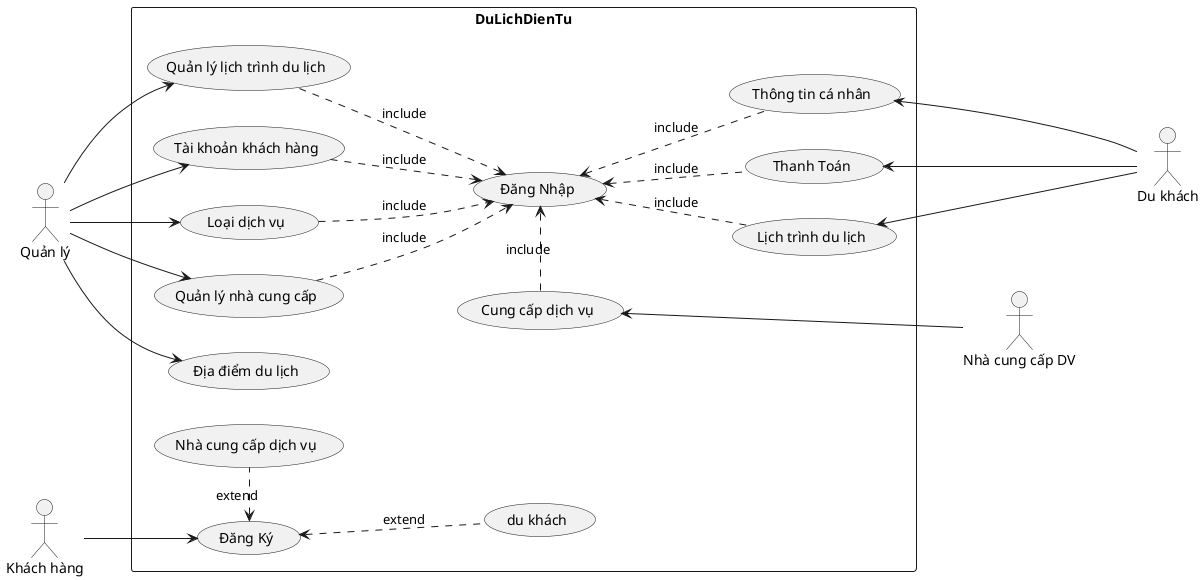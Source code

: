 @startuml Hệ Thống Sàn điện tử
left to right direction
actor "Nhà cung cấp DV" as NCC
actor "Quản lý" as QL
actor "Du khách" as DK
actor "Khách hàng" as KH 
rectangle DuLichDienTu {
  usecase "Cung cấp dịch vụ" as DV
  'Loại dv nằm trong
  ' usecase "Quản lý loại dịch vụ" as QLLDV
  usecase "Quản lý lịch trình du lịch" as QLLT
  usecase "Đăng Nhập" as DangNhap
  ' usecase "Biên Nhận" as BienNhan
  usecase "Thông tin cá nhân" as ThongTinCaNhan
  usecase "Thanh Toán" as TT
  usecase "Đăng Ký" as DangKy
  usecase "Nhà cung cấp dịch vụ" as DangKy_NCC
  usecase "du khách" as DangKy_DK
  usecase "Lịch trình du lịch" as LTDL
  usecase "Tài khoản khách hàng" as TK
  usecase "Loại dịch vụ" as LDV
  usecase "Quản lý nhà cung cấp" as QLNCC
  usecase "Địa điểm du lịch" as DD
}
DV <--- NCC
' QL --> QLLDV
QL --> QLNCC
QL --> QLLT
QL --> TK
QL --> LDV
QL --> DD

TT <-- DK
ThongTinCaNhan <-- DK  
LTDL <--- DK

QLLT ..> DangNhap : include
' QLLDV ..> DangNhap : include
QLNCC ..> DangNhap :include
DV .> DangNhap : include
TK ..> DangNhap : include
LDV ..> DangNhap : include

DangNhap <.. LTDL : include
DangNhap <.. ThongTinCaNhan : include
DangNhap <.. TT : include

DangKy <. DangKy_NCC : extend
DangKy <.. DangKy_DK : extend
KH--> DangKy
@enduml
